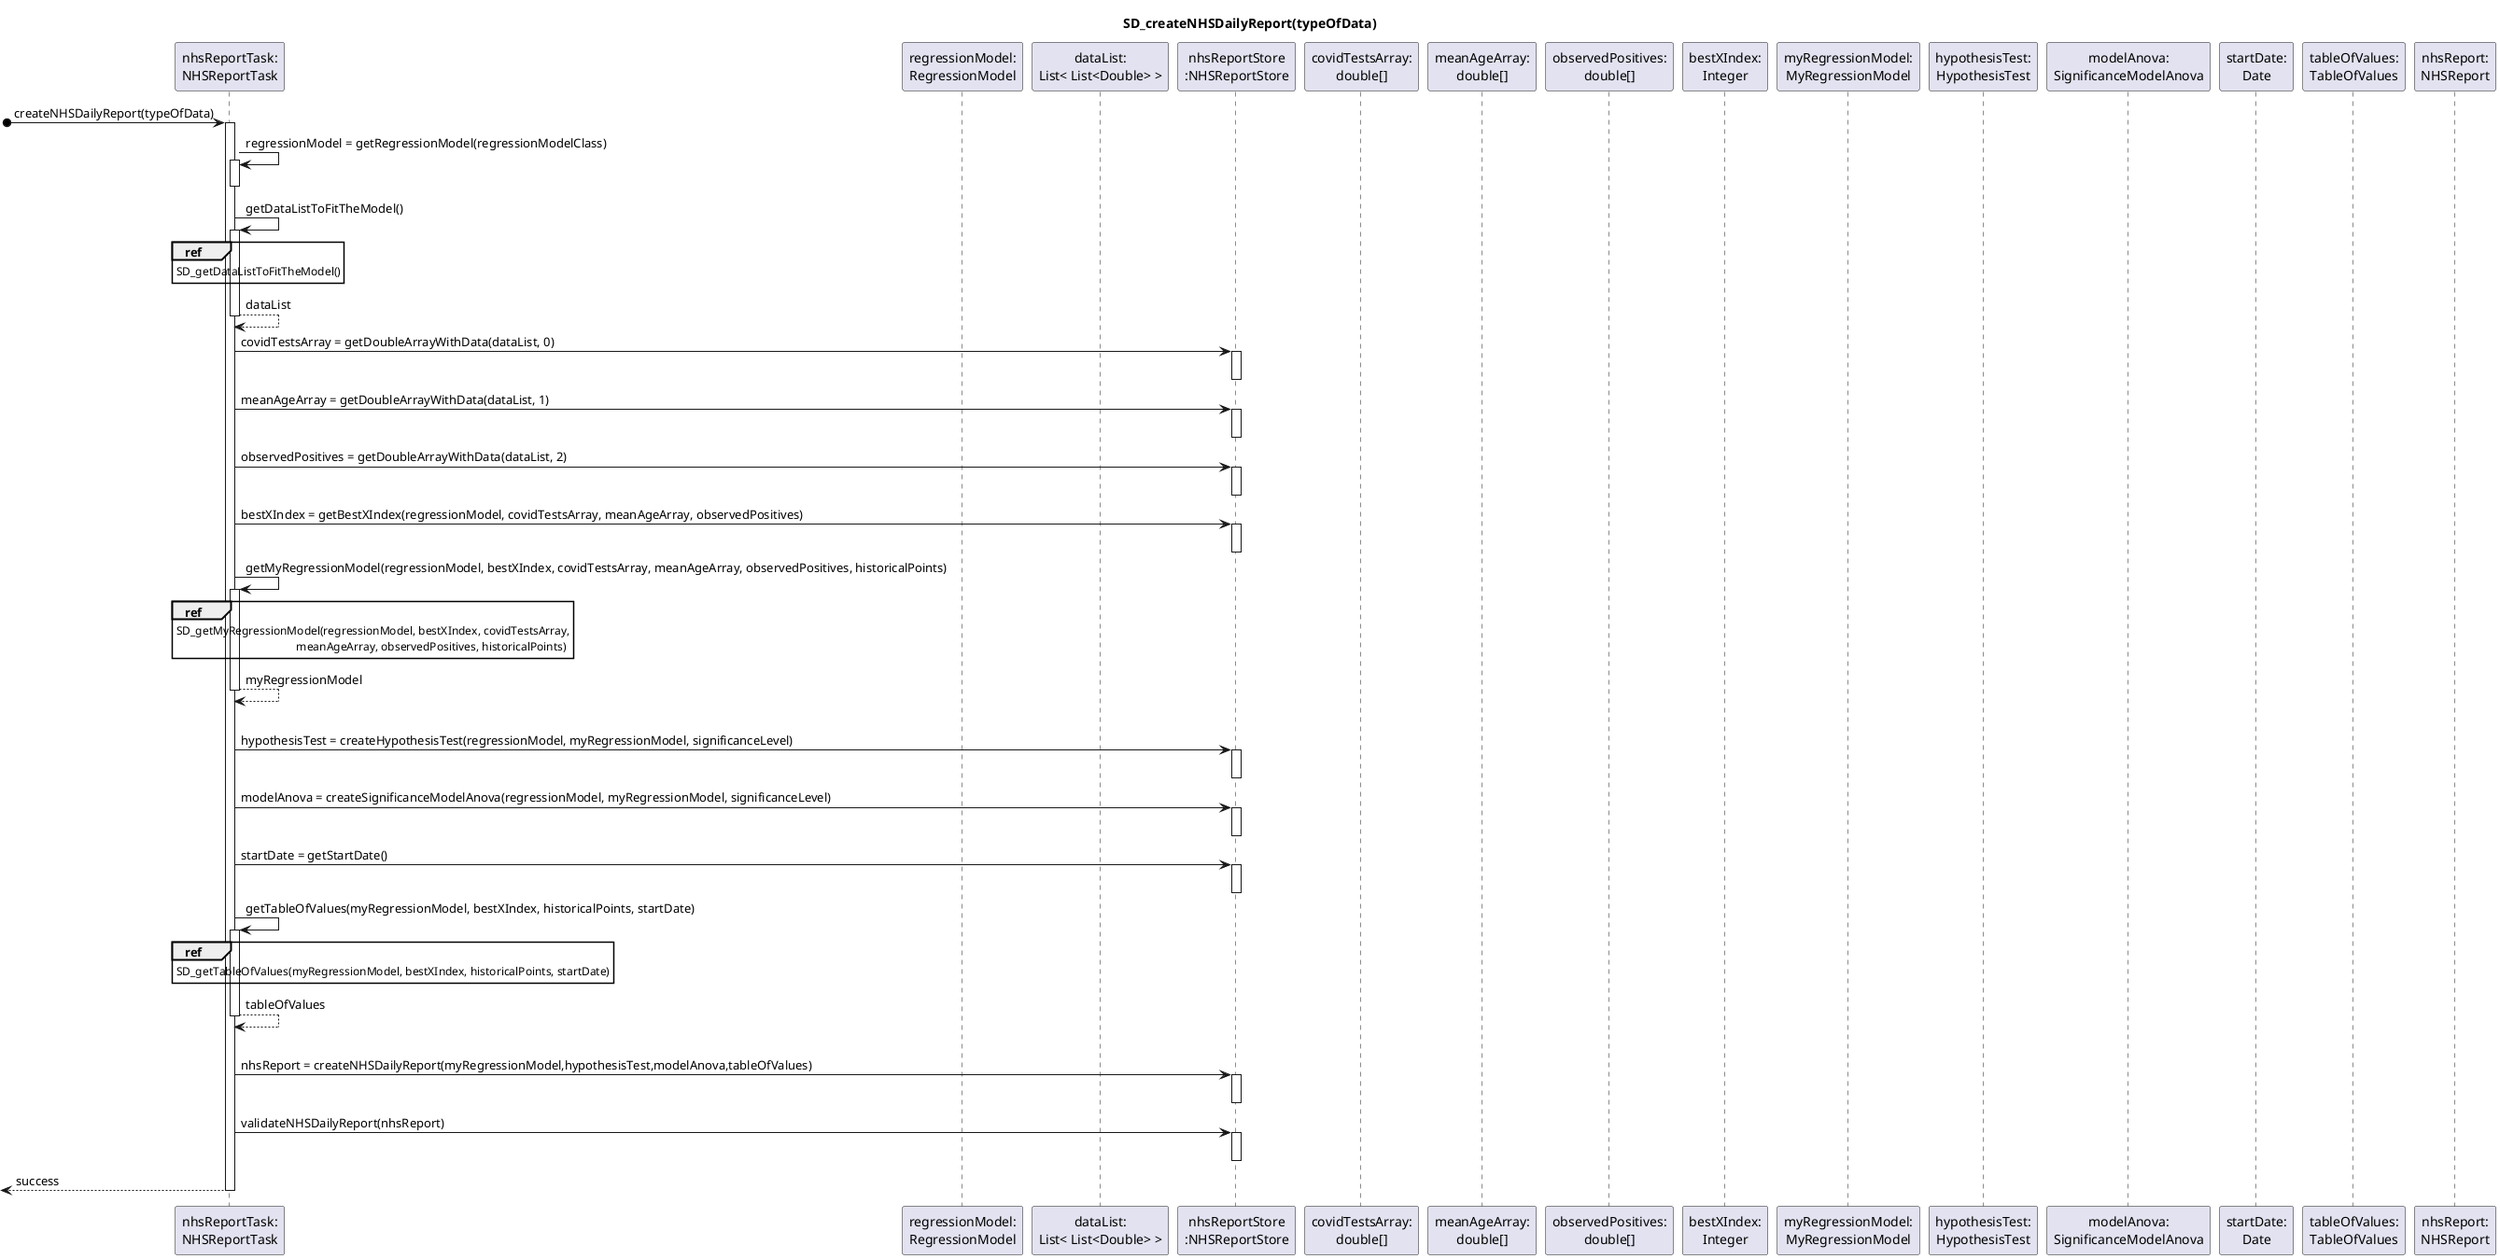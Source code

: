 @startuml

title SD_createNHSDailyReport(typeOfData)

participant "nhsReportTask:\nNHSReportTask" as TASK
participant "regressionModel:\nRegressionModel" as REGRESSION_MODEL
participant "dataList:\nList< List<Double> >"
participant "nhsReportStore\n:NHSReportStore" as NHS_REPORT_STORE
participant "covidTestsArray:\ndouble[]" as TESTS_ARRAY
participant "meanAgeArray:\ndouble[]" as MEAN_AGE_ARRAY
participant "observedPositives:\ndouble[]" as OBSERVED_POSITIVES_ARRAY
participant "bestXIndex:\nInteger" as BEST_X
participant "myRegressionModel:\nMyRegressionModel" as MY_REGRESSION_MODEL
participant "hypothesisTest:\nHypothesisTest" as HYPOTHESIS_TEST
participant "modelAnova:\nSignificanceModelAnova" as MODEL_ANOVA
participant "startDate:\nDate" as START_DATE
participant "tableOfValues:\nTableOfValues"
participant "nhsReport:\nNHSReport"

[o-> TASK : createNHSDailyReport(typeOfData)

activate TASK
TASK -> TASK : regressionModel = getRegressionModel(regressionModelClass)
activate TASK
deactivate TASK

TASK -> TASK : getDataListToFitTheModel()
activate TASK
ref over TASK
SD_getDataListToFitTheModel()
end
TASK --> TASK : dataList
deactivate TASK

TASK -> NHS_REPORT_STORE : covidTestsArray = getDoubleArrayWithData(dataList, 0)
activate NHS_REPORT_STORE
/'ref over NHS_REPORT_STORE
SD_getDoubleArrayWithData(dataList, index)
end'/
/'NHS_REPORT_STORE --> TASK : covidTestsArray'/
deactivate NHS_REPORT_STORE

TASK -> NHS_REPORT_STORE : meanAgeArray = getDoubleArrayWithData(dataList, 1)
activate NHS_REPORT_STORE
deactivate NHS_REPORT_STORE

TASK -> NHS_REPORT_STORE : observedPositives = getDoubleArrayWithData(dataList, 2)
activate NHS_REPORT_STORE
deactivate NHS_REPORT_STORE

TASK -> NHS_REPORT_STORE : bestXIndex = getBestXIndex(regressionModel, covidTestsArray, meanAgeArray, observedPositives)
activate NHS_REPORT_STORE
'TALVEZ VALE A PENA DIAGRAMA PARCIAL?
/'ref over NHS_REPORT_STORE
SD_getBestXIndex(regressionModel, covidTestsArray, meanAgeArray, observedPositives)
end'/
/'NHS_REPORT_STORE --> TASK : bestXIndex'/
deactivate NHS_REPORT_STORE

TASK -> TASK : getMyRegressionModel(regressionModel, bestXIndex, covidTestsArray, meanAgeArray, observedPositives, historicalPoints)
activate TASK
ref over TASK
SD_getMyRegressionModel(regressionModel, bestXIndex, covidTestsArray,
                                        meanAgeArray, observedPositives, historicalPoints)
end
TASK --> TASK : myRegressionModel
deactivate TASK
|||
TASK -> NHS_REPORT_STORE : hypothesisTest = createHypothesisTest(regressionModel, myRegressionModel, significanceLevel)
activate NHS_REPORT_STORE
/'ref over NHS_REPORT_STORE
SD_createHypothesisTest(regressionModel, myRegressionModel, significanceLevel)
end'/
/'NHS_REPORT_STORE --> TASK : hypothesisTest'/
deactivate NHS_REPORT_STORE

TASK -> NHS_REPORT_STORE : modelAnova = createSignificanceModelAnova(regressionModel, myRegressionModel, significanceLevel)
activate NHS_REPORT_STORE
/'ref over NHS_REPORT_STORE
SD_createSignificanceModelAnova(regressionModel, myRegressionModel, significanceLevel)
end'/
/'NHS_REPORT_STORE --> TASK : modelAnova'/
deactivate NHS_REPORT_STORE

TASK -> NHS_REPORT_STORE : startDate = getStartDate()
activate NHS_REPORT_STORE
/'ref over NHS_REPORT_STORE
SD_getStartDate()
end'/
/'NHS_REPORT_STORE --> TASK : startDate'/
deactivate NHS_REPORT_STORE

TASK -> TASK : getTableOfValues(myRegressionModel, bestXIndex, historicalPoints, startDate)
activate TASK
ref over TASK
SD_getTableOfValues(myRegressionModel, bestXIndex, historicalPoints, startDate)
end
TASK --> TASK : tableOfValues
deactivate TASK
|||
TASK -> NHS_REPORT_STORE : nhsReport = createNHSDailyReport(myRegressionModel,hypothesisTest,modelAnova,tableOfValues)
activate NHS_REPORT_STORE
/'ref over NHS_REPORT_STORE
SD_createNHSDailyReport(myRegressionModel,hypothesisTest,modelAnova,tableOfValues)
end'/
/'NHS_REPORT_STORE --> TASK : nhsReport'/
deactivate NHS_REPORT_STORE

TASK -> NHS_REPORT_STORE : validateNHSDailyReport(nhsReport)
activate NHS_REPORT_STORE
deactivate NHS_REPORT_STORE

[<-- TASK : success
deactivate TASK






@enduml